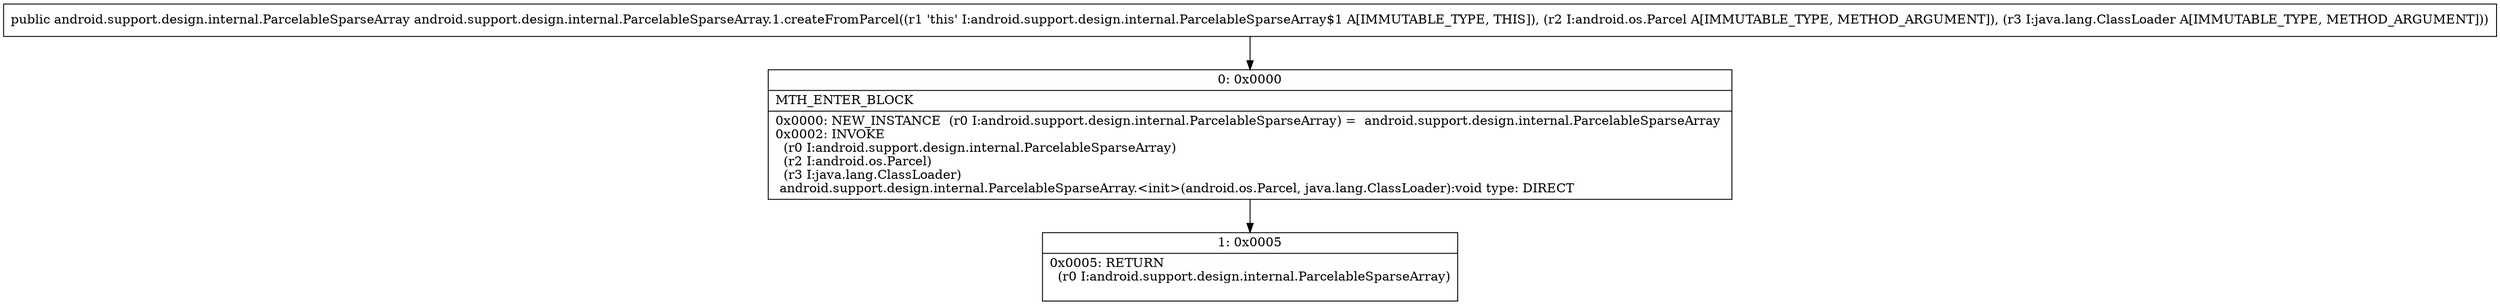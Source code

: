 digraph "CFG forandroid.support.design.internal.ParcelableSparseArray.1.createFromParcel(Landroid\/os\/Parcel;Ljava\/lang\/ClassLoader;)Landroid\/support\/design\/internal\/ParcelableSparseArray;" {
Node_0 [shape=record,label="{0\:\ 0x0000|MTH_ENTER_BLOCK\l|0x0000: NEW_INSTANCE  (r0 I:android.support.design.internal.ParcelableSparseArray) =  android.support.design.internal.ParcelableSparseArray \l0x0002: INVOKE  \l  (r0 I:android.support.design.internal.ParcelableSparseArray)\l  (r2 I:android.os.Parcel)\l  (r3 I:java.lang.ClassLoader)\l android.support.design.internal.ParcelableSparseArray.\<init\>(android.os.Parcel, java.lang.ClassLoader):void type: DIRECT \l}"];
Node_1 [shape=record,label="{1\:\ 0x0005|0x0005: RETURN  \l  (r0 I:android.support.design.internal.ParcelableSparseArray)\l \l}"];
MethodNode[shape=record,label="{public android.support.design.internal.ParcelableSparseArray android.support.design.internal.ParcelableSparseArray.1.createFromParcel((r1 'this' I:android.support.design.internal.ParcelableSparseArray$1 A[IMMUTABLE_TYPE, THIS]), (r2 I:android.os.Parcel A[IMMUTABLE_TYPE, METHOD_ARGUMENT]), (r3 I:java.lang.ClassLoader A[IMMUTABLE_TYPE, METHOD_ARGUMENT])) }"];
MethodNode -> Node_0;
Node_0 -> Node_1;
}


